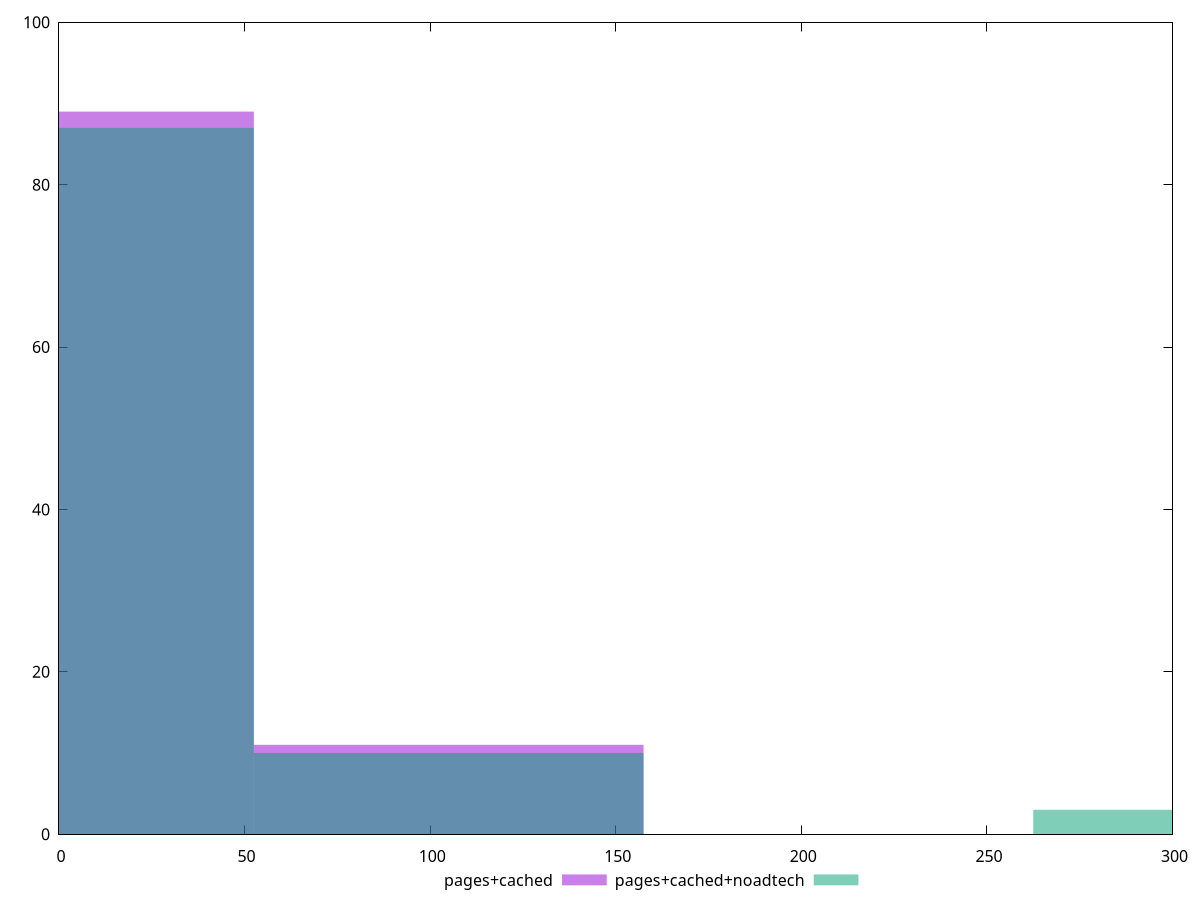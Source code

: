 reset

$pagesCached <<EOF
0 89
104.992324691097 11
EOF

$pagesCachedNoadtech <<EOF
314.976974073291 3
0 87
104.992324691097 10
EOF

set key outside below
set boxwidth 104.992324691097
set xrange [0:300]
set yrange [0:100]
set trange [0:100]
set style fill transparent solid 0.5 noborder
set terminal svg size 640, 500 enhanced background rgb 'white'
set output "report_00019_2021-02-10T18-14-37.922Z//unminified-javascript/comparison/histogram/1_vs_2.svg"

plot $pagesCached title "pages+cached" with boxes, \
     $pagesCachedNoadtech title "pages+cached+noadtech" with boxes

reset

